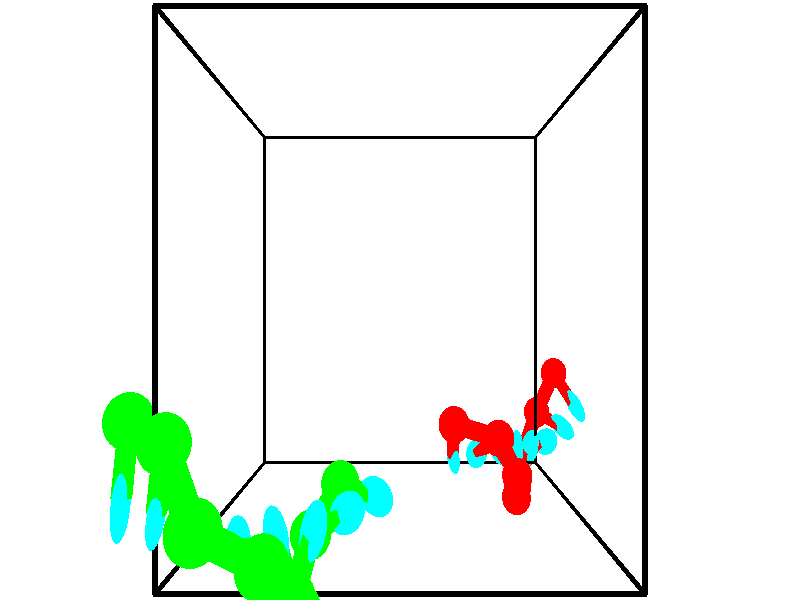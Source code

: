 // switches for output
#declare DRAW_BASES = 1; // possible values are 0, 1; only relevant for DNA ribbons
#declare DRAW_BASES_TYPE = 3; // possible values are 1, 2, 3; only relevant for DNA ribbons
#declare DRAW_FOG = 0; // set to 1 to enable fog

#include "colors.inc"

#include "transforms.inc"
background { rgb <1, 1, 1>}

#default {
   normal{
       ripples 0.25
       frequency 0.20
       turbulence 0.2
       lambda 5
   }
	finish {
		phong 0.1
		phong_size 40.
	}
}

// original window dimensions: 1024x640


// camera settings

camera {
	sky <-0, 1, 0>
	up <-0, 1, 0>
	right 1.6 * <1, 0, 0>
	location <2.5, 2.5, 11.1562>
	look_at <2.5, 2.5, 2.5>
	direction <0, 0, -8.6562>
	angle 67.0682
}


# declare cpy_camera_pos = <2.5, 2.5, 11.1562>;
# if (DRAW_FOG = 1)
fog {
	fog_type 2
	up vnormalize(cpy_camera_pos)
	color rgbt<1,1,1,0.3>
	distance 1e-5
	fog_alt 3e-3
	fog_offset 4
}
# end


// LIGHTS

# declare lum = 6;
global_settings {
	ambient_light rgb lum * <0.05, 0.05, 0.05>
	max_trace_level 15
}# declare cpy_direct_light_amount = 0.25;
light_source
{	1000 * <-1, -1, 1>,
	rgb lum * cpy_direct_light_amount
	parallel
}

light_source
{	1000 * <1, 1, -1>,
	rgb lum * cpy_direct_light_amount
	parallel
}

// strand 0

// nucleotide -1

// particle -1
sphere {
	<3.377649, 0.812138, 1.349730> 0.250000
	pigment { color rgbt <1,0,0,0> }
	no_shadow
}
cylinder {
	<3.391796, 0.505859, 1.092838>,  <3.400284, 0.322092, 0.938703>, 0.100000
	pigment { color rgbt <1,0,0,0> }
	no_shadow
}
cylinder {
	<3.391796, 0.505859, 1.092838>,  <3.377649, 0.812138, 1.349730>, 0.100000
	pigment { color rgbt <1,0,0,0> }
	no_shadow
}

// particle -1
sphere {
	<3.391796, 0.505859, 1.092838> 0.100000
	pigment { color rgbt <1,0,0,0> }
	no_shadow
}
sphere {
	0, 1
	scale<0.080000,0.200000,0.300000>
	matrix <0.932642, 0.256179, -0.254069,
		0.359066, -0.589984, 0.723181,
		0.035367, -0.765697, -0.642229,
		3.402406, 0.276150, 0.900170>
	pigment { color rgbt <0,1,1,0> }
	no_shadow
}
cylinder {
	<4.117855, 0.611183, 1.262928>,  <3.377649, 0.812138, 1.349730>, 0.130000
	pigment { color rgbt <1,0,0,0> }
	no_shadow
}

// nucleotide -1

// particle -1
sphere {
	<4.117855, 0.611183, 1.262928> 0.250000
	pigment { color rgbt <1,0,0,0> }
	no_shadow
}
cylinder {
	<3.949364, 0.427284, 0.950211>,  <3.848269, 0.316945, 0.762580>, 0.100000
	pigment { color rgbt <1,0,0,0> }
	no_shadow
}
cylinder {
	<3.949364, 0.427284, 0.950211>,  <4.117855, 0.611183, 1.262928>, 0.100000
	pigment { color rgbt <1,0,0,0> }
	no_shadow
}

// particle -1
sphere {
	<3.949364, 0.427284, 0.950211> 0.100000
	pigment { color rgbt <1,0,0,0> }
	no_shadow
}
sphere {
	0, 1
	scale<0.080000,0.200000,0.300000>
	matrix <0.867728, 0.046479, -0.494862,
		0.263848, -0.886833, 0.379356,
		-0.421228, -0.459746, -0.781793,
		3.822995, 0.289361, 0.715673>
	pigment { color rgbt <0,1,1,0> }
	no_shadow
}
cylinder {
	<4.467845, 0.038913, 1.024691>,  <4.117855, 0.611183, 1.262928>, 0.130000
	pigment { color rgbt <1,0,0,0> }
	no_shadow
}

// nucleotide -1

// particle -1
sphere {
	<4.467845, 0.038913, 1.024691> 0.250000
	pigment { color rgbt <1,0,0,0> }
	no_shadow
}
cylinder {
	<4.340603, 0.185623, 0.674997>,  <4.264257, 0.273649, 0.465181>, 0.100000
	pigment { color rgbt <1,0,0,0> }
	no_shadow
}
cylinder {
	<4.340603, 0.185623, 0.674997>,  <4.467845, 0.038913, 1.024691>, 0.100000
	pigment { color rgbt <1,0,0,0> }
	no_shadow
}

// particle -1
sphere {
	<4.340603, 0.185623, 0.674997> 0.100000
	pigment { color rgbt <1,0,0,0> }
	no_shadow
}
sphere {
	0, 1
	scale<0.080000,0.200000,0.300000>
	matrix <0.923174, -0.090036, -0.373688,
		-0.215772, -0.925942, -0.309957,
		-0.318106, 0.366775, -0.874233,
		4.245171, 0.295656, 0.412727>
	pigment { color rgbt <0,1,1,0> }
	no_shadow
}
cylinder {
	<4.558880, -0.411362, 0.475631>,  <4.467845, 0.038913, 1.024691>, 0.130000
	pigment { color rgbt <1,0,0,0> }
	no_shadow
}

// nucleotide -1

// particle -1
sphere {
	<4.558880, -0.411362, 0.475631> 0.250000
	pigment { color rgbt <1,0,0,0> }
	no_shadow
}
cylinder {
	<4.585484, -0.042286, 0.323727>,  <4.601446, 0.179160, 0.232584>, 0.100000
	pigment { color rgbt <1,0,0,0> }
	no_shadow
}
cylinder {
	<4.585484, -0.042286, 0.323727>,  <4.558880, -0.411362, 0.475631>, 0.100000
	pigment { color rgbt <1,0,0,0> }
	no_shadow
}

// particle -1
sphere {
	<4.585484, -0.042286, 0.323727> 0.100000
	pigment { color rgbt <1,0,0,0> }
	no_shadow
}
sphere {
	0, 1
	scale<0.080000,0.200000,0.300000>
	matrix <0.928480, -0.196603, -0.315073,
		-0.365378, -0.331646, -0.869776,
		0.066508, 0.922691, -0.379761,
		4.605436, 0.234521, 0.209798>
	pigment { color rgbt <0,1,1,0> }
	no_shadow
}
cylinder {
	<4.732279, -0.453435, -0.303477>,  <4.558880, -0.411362, 0.475631>, 0.130000
	pigment { color rgbt <1,0,0,0> }
	no_shadow
}

// nucleotide -1

// particle -1
sphere {
	<4.732279, -0.453435, -0.303477> 0.250000
	pigment { color rgbt <1,0,0,0> }
	no_shadow
}
cylinder {
	<4.838818, -0.082642, -0.197826>,  <4.902740, 0.139834, -0.134436>, 0.100000
	pigment { color rgbt <1,0,0,0> }
	no_shadow
}
cylinder {
	<4.838818, -0.082642, -0.197826>,  <4.732279, -0.453435, -0.303477>, 0.100000
	pigment { color rgbt <1,0,0,0> }
	no_shadow
}

// particle -1
sphere {
	<4.838818, -0.082642, -0.197826> 0.100000
	pigment { color rgbt <1,0,0,0> }
	no_shadow
}
sphere {
	0, 1
	scale<0.080000,0.200000,0.300000>
	matrix <0.853662, -0.099618, -0.511212,
		-0.447572, 0.361635, -0.817863,
		0.266346, 0.926982, 0.264128,
		4.918722, 0.195453, -0.118588>
	pigment { color rgbt <0,1,1,0> }
	no_shadow
}
cylinder {
	<4.927530, -0.037596, -0.825624>,  <4.732279, -0.453435, -0.303477>, 0.130000
	pigment { color rgbt <1,0,0,0> }
	no_shadow
}

// nucleotide -1

// particle -1
sphere {
	<4.927530, -0.037596, -0.825624> 0.250000
	pigment { color rgbt <1,0,0,0> }
	no_shadow
}
cylinder {
	<5.118813, 0.132687, -0.518354>,  <5.233582, 0.234856, -0.333993>, 0.100000
	pigment { color rgbt <1,0,0,0> }
	no_shadow
}
cylinder {
	<5.118813, 0.132687, -0.518354>,  <4.927530, -0.037596, -0.825624>, 0.100000
	pigment { color rgbt <1,0,0,0> }
	no_shadow
}

// particle -1
sphere {
	<5.118813, 0.132687, -0.518354> 0.100000
	pigment { color rgbt <1,0,0,0> }
	no_shadow
}
sphere {
	0, 1
	scale<0.080000,0.200000,0.300000>
	matrix <0.828914, 0.070245, -0.554948,
		-0.290206, 0.902130, -0.319283,
		0.478207, 0.425708, 0.768174,
		5.262275, 0.260399, -0.287902>
	pigment { color rgbt <0,1,1,0> }
	no_shadow
}
cylinder {
	<5.263650, 0.612271, -1.051505>,  <4.927530, -0.037596, -0.825624>, 0.130000
	pigment { color rgbt <1,0,0,0> }
	no_shadow
}

// nucleotide -1

// particle -1
sphere {
	<5.263650, 0.612271, -1.051505> 0.250000
	pigment { color rgbt <1,0,0,0> }
	no_shadow
}
cylinder {
	<5.465885, 0.526882, -0.717125>,  <5.587226, 0.475649, -0.516497>, 0.100000
	pigment { color rgbt <1,0,0,0> }
	no_shadow
}
cylinder {
	<5.465885, 0.526882, -0.717125>,  <5.263650, 0.612271, -1.051505>, 0.100000
	pigment { color rgbt <1,0,0,0> }
	no_shadow
}

// particle -1
sphere {
	<5.465885, 0.526882, -0.717125> 0.100000
	pigment { color rgbt <1,0,0,0> }
	no_shadow
}
sphere {
	0, 1
	scale<0.080000,0.200000,0.300000>
	matrix <0.840352, 0.341304, -0.421094,
		-0.195421, 0.915391, 0.351950,
		0.505588, -0.213471, 0.835949,
		5.617561, 0.462841, -0.466340>
	pigment { color rgbt <0,1,1,0> }
	no_shadow
}
cylinder {
	<5.588440, 1.275660, -0.982495>,  <5.263650, 0.612271, -1.051505>, 0.130000
	pigment { color rgbt <1,0,0,0> }
	no_shadow
}

// nucleotide -1

// particle -1
sphere {
	<5.588440, 1.275660, -0.982495> 0.250000
	pigment { color rgbt <1,0,0,0> }
	no_shadow
}
cylinder {
	<5.767929, 0.993961, -0.762428>,  <5.875623, 0.824942, -0.630388>, 0.100000
	pigment { color rgbt <1,0,0,0> }
	no_shadow
}
cylinder {
	<5.767929, 0.993961, -0.762428>,  <5.588440, 1.275660, -0.982495>, 0.100000
	pigment { color rgbt <1,0,0,0> }
	no_shadow
}

// particle -1
sphere {
	<5.767929, 0.993961, -0.762428> 0.100000
	pigment { color rgbt <1,0,0,0> }
	no_shadow
}
sphere {
	0, 1
	scale<0.080000,0.200000,0.300000>
	matrix <0.891962, 0.314883, -0.324425,
		0.055237, 0.636306, 0.769457,
		0.448723, -0.704247, 0.550167,
		5.902546, 0.782687, -0.597378>
	pigment { color rgbt <0,1,1,0> }
	no_shadow
}
// strand 1

// nucleotide -1

// particle -1
sphere {
	<1.718671, 0.494058, 3.240719> 0.250000
	pigment { color rgbt <0,1,0,0> }
	no_shadow
}
cylinder {
	<1.995201, 0.492455, 3.529732>,  <2.161119, 0.491492, 3.703139>, 0.100000
	pigment { color rgbt <0,1,0,0> }
	no_shadow
}
cylinder {
	<1.995201, 0.492455, 3.529732>,  <1.718671, 0.494058, 3.240719>, 0.100000
	pigment { color rgbt <0,1,0,0> }
	no_shadow
}

// particle -1
sphere {
	<1.995201, 0.492455, 3.529732> 0.100000
	pigment { color rgbt <0,1,0,0> }
	no_shadow
}
sphere {
	0, 1
	scale<0.080000,0.200000,0.300000>
	matrix <-0.720097, 0.078391, 0.689432,
		-0.059407, -0.996915, 0.051304,
		0.691326, -0.004013, 0.722532,
		2.202599, 0.491252, 3.746491>
	pigment { color rgbt <0,1,1,0> }
	no_shadow
}
cylinder {
	<1.399683, 0.094161, 3.729396>,  <1.718671, 0.494058, 3.240719>, 0.130000
	pigment { color rgbt <0,1,0,0> }
	no_shadow
}

// nucleotide -1

// particle -1
sphere {
	<1.399683, 0.094161, 3.729396> 0.250000
	pigment { color rgbt <0,1,0,0> }
	no_shadow
}
cylinder {
	<1.673462, 0.285469, 3.949501>,  <1.837729, 0.400254, 4.081564>, 0.100000
	pigment { color rgbt <0,1,0,0> }
	no_shadow
}
cylinder {
	<1.673462, 0.285469, 3.949501>,  <1.399683, 0.094161, 3.729396>, 0.100000
	pigment { color rgbt <0,1,0,0> }
	no_shadow
}

// particle -1
sphere {
	<1.673462, 0.285469, 3.949501> 0.100000
	pigment { color rgbt <0,1,0,0> }
	no_shadow
}
sphere {
	0, 1
	scale<0.080000,0.200000,0.300000>
	matrix <-0.653533, 0.067949, 0.753842,
		0.323150, -0.875581, 0.359072,
		0.684448, 0.478270, 0.550263,
		1.878796, 0.428950, 4.114580>
	pigment { color rgbt <0,1,1,0> }
	no_shadow
}
cylinder {
	<1.303794, -0.300414, 4.389787>,  <1.399683, 0.094161, 3.729396>, 0.130000
	pigment { color rgbt <0,1,0,0> }
	no_shadow
}

// nucleotide -1

// particle -1
sphere {
	<1.303794, -0.300414, 4.389787> 0.250000
	pigment { color rgbt <0,1,0,0> }
	no_shadow
}
cylinder {
	<1.435097, 0.075954, 4.423050>,  <1.513878, 0.301776, 4.443007>, 0.100000
	pigment { color rgbt <0,1,0,0> }
	no_shadow
}
cylinder {
	<1.435097, 0.075954, 4.423050>,  <1.303794, -0.300414, 4.389787>, 0.100000
	pigment { color rgbt <0,1,0,0> }
	no_shadow
}

// particle -1
sphere {
	<1.435097, 0.075954, 4.423050> 0.100000
	pigment { color rgbt <0,1,0,0> }
	no_shadow
}
sphere {
	0, 1
	scale<0.080000,0.200000,0.300000>
	matrix <-0.706119, 0.185959, 0.683239,
		0.627410, -0.282996, 0.725445,
		0.328256, 0.940921, 0.083156,
		1.533574, 0.358231, 4.447997>
	pigment { color rgbt <0,1,1,0> }
	no_shadow
}
cylinder {
	<1.463667, -0.101784, 5.135745>,  <1.303794, -0.300414, 4.389787>, 0.130000
	pigment { color rgbt <0,1,0,0> }
	no_shadow
}

// nucleotide -1

// particle -1
sphere {
	<1.463667, -0.101784, 5.135745> 0.250000
	pigment { color rgbt <0,1,0,0> }
	no_shadow
}
cylinder {
	<1.300903, 0.180668, 4.903950>,  <1.203245, 0.350139, 4.764873>, 0.100000
	pigment { color rgbt <0,1,0,0> }
	no_shadow
}
cylinder {
	<1.300903, 0.180668, 4.903950>,  <1.463667, -0.101784, 5.135745>, 0.100000
	pigment { color rgbt <0,1,0,0> }
	no_shadow
}

// particle -1
sphere {
	<1.300903, 0.180668, 4.903950> 0.100000
	pigment { color rgbt <0,1,0,0> }
	no_shadow
}
sphere {
	0, 1
	scale<0.080000,0.200000,0.300000>
	matrix <-0.744277, 0.111506, 0.658497,
		0.529601, 0.699247, 0.480184,
		-0.406908, 0.706131, -0.579487,
		1.178831, 0.392507, 4.730103>
	pigment { color rgbt <0,1,1,0> }
	no_shadow
}
cylinder {
	<1.237697, 0.460147, 5.640732>,  <1.463667, -0.101784, 5.135745>, 0.130000
	pigment { color rgbt <0,1,0,0> }
	no_shadow
}

// nucleotide -1

// particle -1
sphere {
	<1.237697, 0.460147, 5.640732> 0.250000
	pigment { color rgbt <0,1,0,0> }
	no_shadow
}
cylinder {
	<1.023521, 0.464367, 5.302929>,  <0.895016, 0.466899, 5.100247>, 0.100000
	pigment { color rgbt <0,1,0,0> }
	no_shadow
}
cylinder {
	<1.023521, 0.464367, 5.302929>,  <1.237697, 0.460147, 5.640732>, 0.100000
	pigment { color rgbt <0,1,0,0> }
	no_shadow
}

// particle -1
sphere {
	<1.023521, 0.464367, 5.302929> 0.100000
	pigment { color rgbt <0,1,0,0> }
	no_shadow
}
sphere {
	0, 1
	scale<0.080000,0.200000,0.300000>
	matrix <-0.830131, 0.177559, 0.528540,
		0.155526, 0.984054, -0.086315,
		-0.535438, 0.010549, -0.844509,
		0.862890, 0.467532, 5.049576>
	pigment { color rgbt <0,1,1,0> }
	no_shadow
}
cylinder {
	<0.680115, 0.795022, 5.846903>,  <1.237697, 0.460147, 5.640732>, 0.130000
	pigment { color rgbt <0,1,0,0> }
	no_shadow
}

// nucleotide -1

// particle -1
sphere {
	<0.680115, 0.795022, 5.846903> 0.250000
	pigment { color rgbt <0,1,0,0> }
	no_shadow
}
cylinder {
	<0.560272, 0.679207, 5.483276>,  <0.488367, 0.609718, 5.265100>, 0.100000
	pigment { color rgbt <0,1,0,0> }
	no_shadow
}
cylinder {
	<0.560272, 0.679207, 5.483276>,  <0.680115, 0.795022, 5.846903>, 0.100000
	pigment { color rgbt <0,1,0,0> }
	no_shadow
}

// particle -1
sphere {
	<0.560272, 0.679207, 5.483276> 0.100000
	pigment { color rgbt <0,1,0,0> }
	no_shadow
}
sphere {
	0, 1
	scale<0.080000,0.200000,0.300000>
	matrix <-0.953949, 0.105615, 0.280760,
		0.014720, 0.951322, -0.307847,
		-0.299607, -0.289537, -0.909067,
		0.470390, 0.592346, 5.210556>
	pigment { color rgbt <0,1,1,0> }
	no_shadow
}
cylinder {
	<0.256211, 1.358267, 5.417977>,  <0.680115, 0.795022, 5.846903>, 0.130000
	pigment { color rgbt <0,1,0,0> }
	no_shadow
}

// nucleotide -1

// particle -1
sphere {
	<0.256211, 1.358267, 5.417977> 0.250000
	pigment { color rgbt <0,1,0,0> }
	no_shadow
}
cylinder {
	<0.162392, 0.990154, 5.292713>,  <0.106100, 0.769287, 5.217555>, 0.100000
	pigment { color rgbt <0,1,0,0> }
	no_shadow
}
cylinder {
	<0.162392, 0.990154, 5.292713>,  <0.256211, 1.358267, 5.417977>, 0.100000
	pigment { color rgbt <0,1,0,0> }
	no_shadow
}

// particle -1
sphere {
	<0.162392, 0.990154, 5.292713> 0.100000
	pigment { color rgbt <0,1,0,0> }
	no_shadow
}
sphere {
	0, 1
	scale<0.080000,0.200000,0.300000>
	matrix <-0.968134, 0.192052, 0.160725,
		-0.087769, 0.340879, -0.936001,
		-0.234548, -0.920281, -0.313160,
		0.092027, 0.714070, 5.198765>
	pigment { color rgbt <0,1,1,0> }
	no_shadow
}
cylinder {
	<-0.291560, 1.457699, 4.937826>,  <0.256211, 1.358267, 5.417977>, 0.130000
	pigment { color rgbt <0,1,0,0> }
	no_shadow
}

// nucleotide -1

// particle -1
sphere {
	<-0.291560, 1.457699, 4.937826> 0.250000
	pigment { color rgbt <0,1,0,0> }
	no_shadow
}
cylinder {
	<-0.293274, 1.071484, 5.041916>,  <-0.294302, 0.839754, 5.104370>, 0.100000
	pigment { color rgbt <0,1,0,0> }
	no_shadow
}
cylinder {
	<-0.293274, 1.071484, 5.041916>,  <-0.291560, 1.457699, 4.937826>, 0.100000
	pigment { color rgbt <0,1,0,0> }
	no_shadow
}

// particle -1
sphere {
	<-0.293274, 1.071484, 5.041916> 0.100000
	pigment { color rgbt <0,1,0,0> }
	no_shadow
}
sphere {
	0, 1
	scale<0.080000,0.200000,0.300000>
	matrix <-0.983634, 0.050944, 0.172825,
		-0.180126, -0.255225, -0.949955,
		-0.004285, -0.965539, 0.260225,
		-0.294560, 0.781822, 5.119983>
	pigment { color rgbt <0,1,1,0> }
	no_shadow
}
// box output
cylinder {
	<0.000000, 0.000000, 0.000000>,  <5.000000, 0.000000, 0.000000>, 0.025000
	pigment { color rgbt <0,0,0,0> }
	no_shadow
}
cylinder {
	<0.000000, 0.000000, 0.000000>,  <0.000000, 5.000000, 0.000000>, 0.025000
	pigment { color rgbt <0,0,0,0> }
	no_shadow
}
cylinder {
	<0.000000, 0.000000, 0.000000>,  <0.000000, 0.000000, 5.000000>, 0.025000
	pigment { color rgbt <0,0,0,0> }
	no_shadow
}
cylinder {
	<5.000000, 5.000000, 5.000000>,  <0.000000, 5.000000, 5.000000>, 0.025000
	pigment { color rgbt <0,0,0,0> }
	no_shadow
}
cylinder {
	<5.000000, 5.000000, 5.000000>,  <5.000000, 0.000000, 5.000000>, 0.025000
	pigment { color rgbt <0,0,0,0> }
	no_shadow
}
cylinder {
	<5.000000, 5.000000, 5.000000>,  <5.000000, 5.000000, 0.000000>, 0.025000
	pigment { color rgbt <0,0,0,0> }
	no_shadow
}
cylinder {
	<0.000000, 0.000000, 5.000000>,  <0.000000, 5.000000, 5.000000>, 0.025000
	pigment { color rgbt <0,0,0,0> }
	no_shadow
}
cylinder {
	<0.000000, 0.000000, 5.000000>,  <5.000000, 0.000000, 5.000000>, 0.025000
	pigment { color rgbt <0,0,0,0> }
	no_shadow
}
cylinder {
	<5.000000, 5.000000, 0.000000>,  <0.000000, 5.000000, 0.000000>, 0.025000
	pigment { color rgbt <0,0,0,0> }
	no_shadow
}
cylinder {
	<5.000000, 5.000000, 0.000000>,  <5.000000, 0.000000, 0.000000>, 0.025000
	pigment { color rgbt <0,0,0,0> }
	no_shadow
}
cylinder {
	<5.000000, 0.000000, 5.000000>,  <5.000000, 0.000000, 0.000000>, 0.025000
	pigment { color rgbt <0,0,0,0> }
	no_shadow
}
cylinder {
	<0.000000, 5.000000, 0.000000>,  <0.000000, 5.000000, 5.000000>, 0.025000
	pigment { color rgbt <0,0,0,0> }
	no_shadow
}
// end of box output
